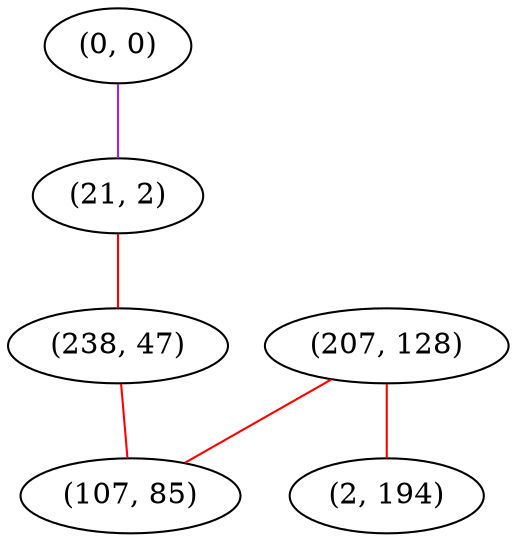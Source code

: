 graph "" {
"(0, 0)";
"(207, 128)";
"(2, 194)";
"(21, 2)";
"(238, 47)";
"(107, 85)";
"(0, 0)" -- "(21, 2)"  [color=purple, key=0, weight=4];
"(207, 128)" -- "(107, 85)"  [color=red, key=0, weight=1];
"(207, 128)" -- "(2, 194)"  [color=red, key=0, weight=1];
"(21, 2)" -- "(238, 47)"  [color=red, key=0, weight=1];
"(238, 47)" -- "(107, 85)"  [color=red, key=0, weight=1];
}
